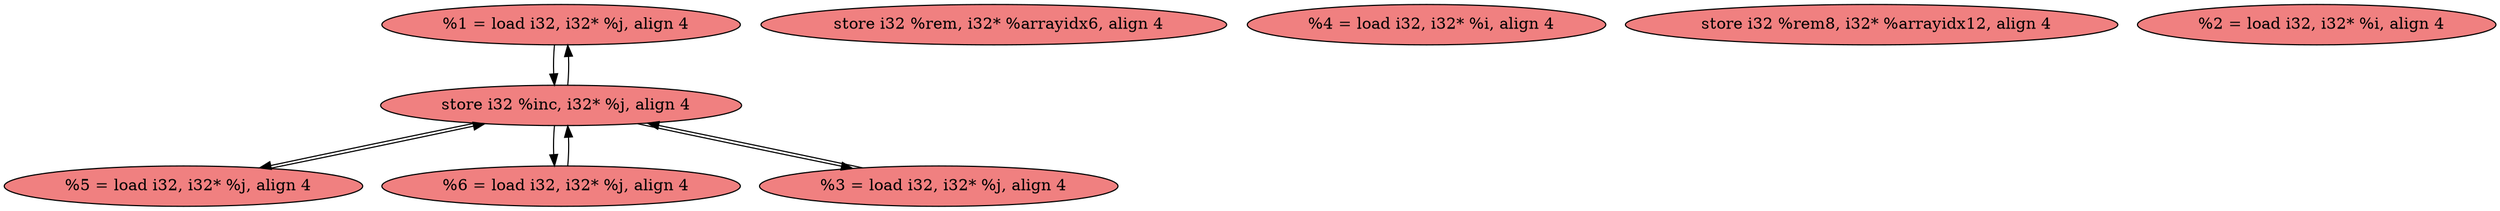 
digraph G {


node487 [fillcolor=lightcoral,label="  %1 = load i32, i32* %j, align 4",shape=ellipse,style=filled ]
node488 [fillcolor=lightcoral,label="  %5 = load i32, i32* %j, align 4",shape=ellipse,style=filled ]
node486 [fillcolor=lightcoral,label="  store i32 %rem, i32* %arrayidx6, align 4",shape=ellipse,style=filled ]
node481 [fillcolor=lightcoral,label="  %6 = load i32, i32* %j, align 4",shape=ellipse,style=filled ]
node480 [fillcolor=lightcoral,label="  store i32 %inc, i32* %j, align 4",shape=ellipse,style=filled ]
node485 [fillcolor=lightcoral,label="  %4 = load i32, i32* %i, align 4",shape=ellipse,style=filled ]
node483 [fillcolor=lightcoral,label="  %3 = load i32, i32* %j, align 4",shape=ellipse,style=filled ]
node482 [fillcolor=lightcoral,label="  store i32 %rem8, i32* %arrayidx12, align 4",shape=ellipse,style=filled ]
node484 [fillcolor=lightcoral,label="  %2 = load i32, i32* %i, align 4",shape=ellipse,style=filled ]

node480->node488 [ ]
node488->node480 [ ]
node480->node483 [ ]
node480->node487 [ ]
node483->node480 [ ]
node480->node481 [ ]
node487->node480 [ ]
node481->node480 [ ]


}
